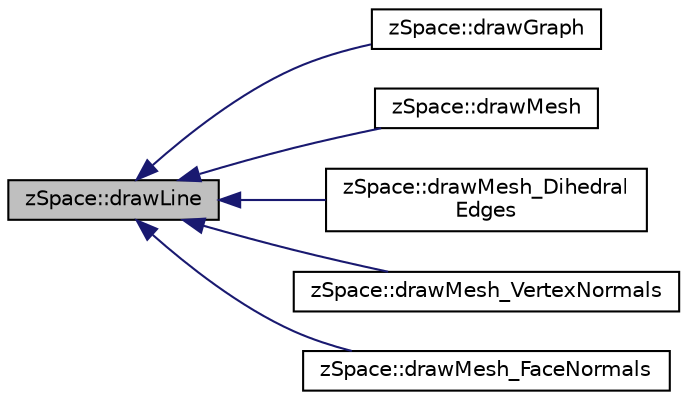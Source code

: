 digraph "zSpace::drawLine"
{
  edge [fontname="Helvetica",fontsize="10",labelfontname="Helvetica",labelfontsize="10"];
  node [fontname="Helvetica",fontsize="10",shape=record];
  rankdir="LR";
  Node7 [label="zSpace::drawLine",height=0.2,width=0.4,color="black", fillcolor="grey75", style="filled", fontcolor="black"];
  Node7 -> Node8 [dir="back",color="midnightblue",fontsize="10",style="solid",fontname="Helvetica"];
  Node8 [label="zSpace::drawGraph",height=0.2,width=0.4,color="black", fillcolor="white", style="filled",URL="$group__z_display_utilities.html#ga19e4aa1b12bc2b30484025feecb7554c",tooltip="This method displays the zGraph. "];
  Node7 -> Node9 [dir="back",color="midnightblue",fontsize="10",style="solid",fontname="Helvetica"];
  Node9 [label="zSpace::drawMesh",height=0.2,width=0.4,color="black", fillcolor="white", style="filled",URL="$group__z_display_utilities.html#ga0f440b9ebfe50b06cbbbcadb465bb080",tooltip="This method displays the zMesh. "];
  Node7 -> Node10 [dir="back",color="midnightblue",fontsize="10",style="solid",fontname="Helvetica"];
  Node10 [label="zSpace::drawMesh_Dihedral\lEdges",height=0.2,width=0.4,color="black", fillcolor="white", style="filled",URL="$group__z_display_utilities.html#ga97fe00f10c314c725e8b314a87c12803",tooltip="This method displays the dihedral edges of a mesh above the input angle threshold. "];
  Node7 -> Node11 [dir="back",color="midnightblue",fontsize="10",style="solid",fontname="Helvetica"];
  Node11 [label="zSpace::drawMesh_VertexNormals",height=0.2,width=0.4,color="black", fillcolor="white", style="filled",URL="$group__z_display_utilities.html#ga3851b4d07d34e11fa138fd05de8bb02f",tooltip="This method displays the vertex normals of a mesh. "];
  Node7 -> Node12 [dir="back",color="midnightblue",fontsize="10",style="solid",fontname="Helvetica"];
  Node12 [label="zSpace::drawMesh_FaceNormals",height=0.2,width=0.4,color="black", fillcolor="white", style="filled",URL="$group__z_display_utilities.html#gaab74a9ad6951426b85760e749b3c939a",tooltip="This method displays the face normals of a mesh. "];
}
